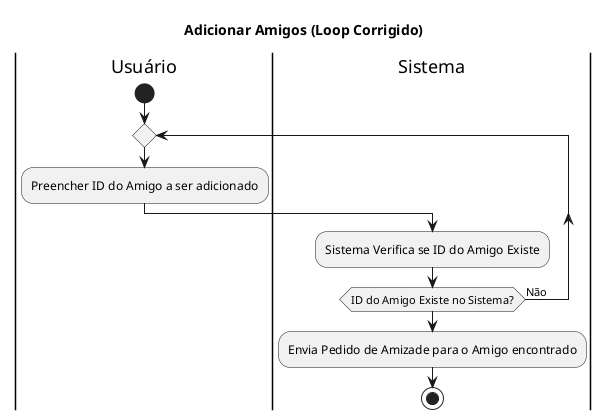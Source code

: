 @startuml

title Adicionar Amigos (Loop Corrigido)

|Usuário|
start
repeat
    :Preencher ID do Amigo a ser adicionado;
|Sistema|
    :Sistema Verifica se ID do Amigo Existe;
repeat while (ID do Amigo Existe no Sistema?) is (Não)
:Envia Pedido de Amizade para o Amigo encontrado;
stop

@enduml